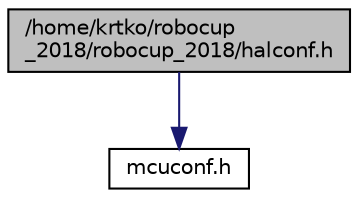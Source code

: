digraph "/home/krtko/robocup_2018/robocup_2018/halconf.h"
{
  edge [fontname="Helvetica",fontsize="10",labelfontname="Helvetica",labelfontsize="10"];
  node [fontname="Helvetica",fontsize="10",shape=record];
  Node1 [label="/home/krtko/robocup\l_2018/robocup_2018/halconf.h",height=0.2,width=0.4,color="black", fillcolor="grey75", style="filled", fontcolor="black"];
  Node1 -> Node2 [color="midnightblue",fontsize="10",style="solid",fontname="Helvetica"];
  Node2 [label="mcuconf.h",height=0.2,width=0.4,color="black", fillcolor="white", style="filled",URL="$mcuconf_8h.html"];
}
